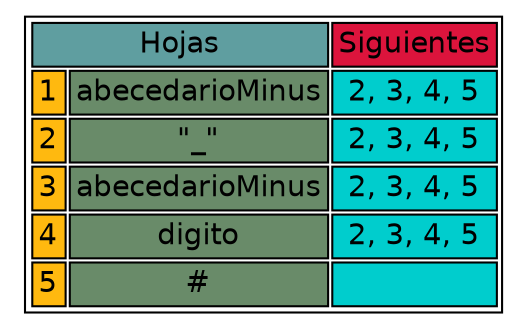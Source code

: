 digraph {
  node [ shape=none fontname=Helvetica ]
 n1 [ label = <
<table>
<tr><td colspan="2" bgcolor="cadetblue">Hojas</td><td colspan="1" bgcolor="crimson">Siguientes</td></tr>
<tr><td bgcolor="darkgoldenrod1">1</td><td bgcolor="darkseagreen4">abecedarioMinus</td><td bgcolor="cyan3">2, 3, 4, 5</td></tr><tr><td bgcolor="darkgoldenrod1">2</td><td bgcolor="darkseagreen4">"_"</td><td bgcolor="cyan3">2, 3, 4, 5</td></tr><tr><td bgcolor="darkgoldenrod1">3</td><td bgcolor="darkseagreen4">abecedarioMinus</td><td bgcolor="cyan3">2, 3, 4, 5</td></tr><tr><td bgcolor="darkgoldenrod1">4</td><td bgcolor="darkseagreen4">digito</td><td bgcolor="cyan3">2, 3, 4, 5</td></tr><tr><td bgcolor="darkgoldenrod1">5</td><td bgcolor="darkseagreen4">#</td><td bgcolor="cyan3"></td></tr> </table>>]
}

